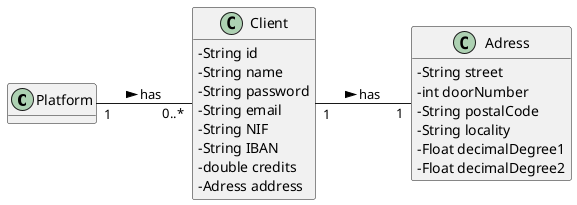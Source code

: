 @startuml
skinparam classAttributeIconSize 0
hide methods
left to right direction


class Platform{

}

class Adress {
 -String street
 -int doorNumber
 -String postalCode
 -String locality
 -Float decimalDegree1
 -Float decimalDegree2
}

class Client{
-String id
-String name
-String password
-String email
-String NIF
-String IBAN
-double credits
-Adress address
}

Platform"1" -- "0..*"Client : has >

Client"1" -- "1" Adress : has >

@enduml